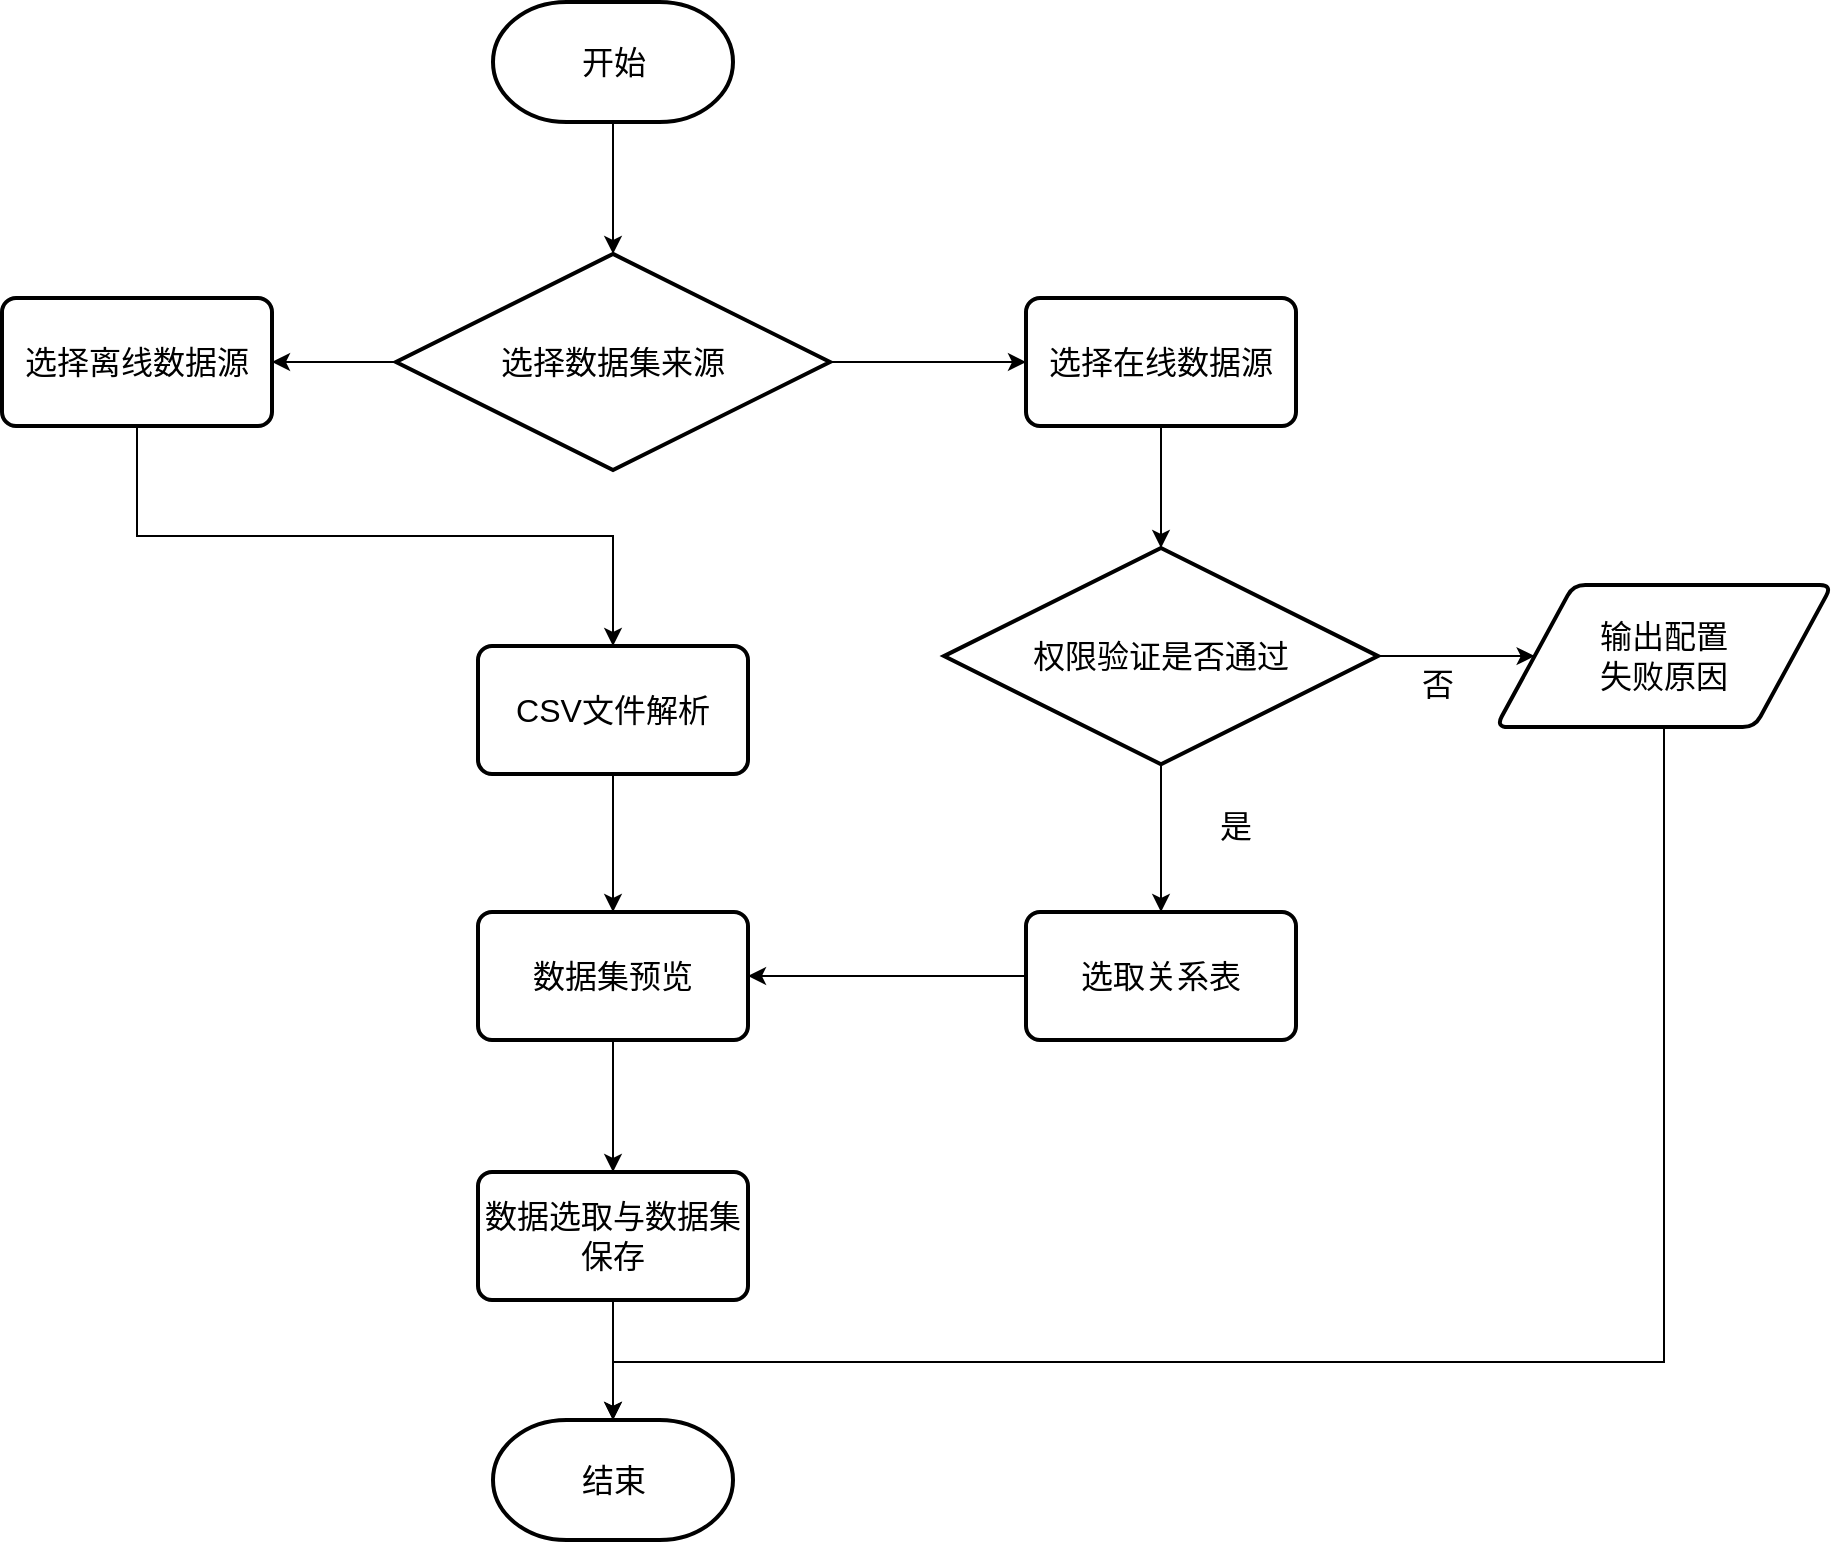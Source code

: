 <mxfile version="23.1.7" type="github">
  <diagram name="第 1 页" id="PYDp_uJGCCNNJGIhthEv">
    <mxGraphModel dx="1337" dy="1176" grid="0" gridSize="10" guides="1" tooltips="1" connect="1" arrows="1" fold="1" page="0" pageScale="1" pageWidth="4681" pageHeight="3300" math="0" shadow="0">
      <root>
        <mxCell id="0" />
        <mxCell id="1" parent="0" />
        <mxCell id="yOQ3cqycjyyumP2pUg9T-34" style="edgeStyle=orthogonalEdgeStyle;rounded=0;orthogonalLoop=1;jettySize=auto;html=1;exitX=0.5;exitY=1;exitDx=0;exitDy=0;exitPerimeter=0;" edge="1" parent="1" source="yOQ3cqycjyyumP2pUg9T-2" target="yOQ3cqycjyyumP2pUg9T-32">
          <mxGeometry relative="1" as="geometry" />
        </mxCell>
        <mxCell id="yOQ3cqycjyyumP2pUg9T-2" value="&lt;font style=&quot;font-size: 16px;&quot;&gt;开始&lt;/font&gt;" style="strokeWidth=2;html=1;shape=mxgraph.flowchart.terminator;whiteSpace=wrap;" vertex="1" parent="1">
          <mxGeometry x="379.5" y="-2" width="120" height="60" as="geometry" />
        </mxCell>
        <mxCell id="yOQ3cqycjyyumP2pUg9T-40" style="edgeStyle=orthogonalEdgeStyle;rounded=0;orthogonalLoop=1;jettySize=auto;html=1;exitX=1;exitY=0.5;exitDx=0;exitDy=0;exitPerimeter=0;entryX=0;entryY=0.5;entryDx=0;entryDy=0;" edge="1" parent="1" source="yOQ3cqycjyyumP2pUg9T-6" target="yOQ3cqycjyyumP2pUg9T-12">
          <mxGeometry relative="1" as="geometry" />
        </mxCell>
        <mxCell id="yOQ3cqycjyyumP2pUg9T-47" style="edgeStyle=orthogonalEdgeStyle;rounded=0;orthogonalLoop=1;jettySize=auto;html=1;exitX=0.5;exitY=1;exitDx=0;exitDy=0;exitPerimeter=0;entryX=0.5;entryY=0;entryDx=0;entryDy=0;" edge="1" parent="1" source="yOQ3cqycjyyumP2pUg9T-6" target="yOQ3cqycjyyumP2pUg9T-42">
          <mxGeometry relative="1" as="geometry" />
        </mxCell>
        <mxCell id="yOQ3cqycjyyumP2pUg9T-6" value="&lt;span style=&quot;font-size: 16px;&quot;&gt;权限验证是否通过&lt;/span&gt;" style="strokeWidth=2;html=1;shape=mxgraph.flowchart.decision;whiteSpace=wrap;" vertex="1" parent="1">
          <mxGeometry x="605" y="271" width="217" height="108.12" as="geometry" />
        </mxCell>
        <mxCell id="yOQ3cqycjyyumP2pUg9T-7" value="&lt;font style=&quot;font-size: 16px;&quot;&gt;结束&lt;/font&gt;" style="strokeWidth=2;html=1;shape=mxgraph.flowchart.terminator;whiteSpace=wrap;" vertex="1" parent="1">
          <mxGeometry x="379.5" y="707" width="120" height="60" as="geometry" />
        </mxCell>
        <mxCell id="yOQ3cqycjyyumP2pUg9T-45" style="edgeStyle=orthogonalEdgeStyle;rounded=0;orthogonalLoop=1;jettySize=auto;html=1;exitX=0.5;exitY=1;exitDx=0;exitDy=0;" edge="1" parent="1" source="yOQ3cqycjyyumP2pUg9T-8" target="yOQ3cqycjyyumP2pUg9T-44">
          <mxGeometry relative="1" as="geometry" />
        </mxCell>
        <mxCell id="yOQ3cqycjyyumP2pUg9T-8" value="&lt;font style=&quot;font-size: 16px;&quot;&gt;选择离线数据源&lt;/font&gt;" style="rounded=1;whiteSpace=wrap;html=1;absoluteArcSize=1;arcSize=14;strokeWidth=2;" vertex="1" parent="1">
          <mxGeometry x="134" y="146" width="135" height="64" as="geometry" />
        </mxCell>
        <mxCell id="yOQ3cqycjyyumP2pUg9T-12" value="&lt;font style=&quot;font-size: 16px;&quot;&gt;输出配置&lt;br&gt;失败原因&lt;/font&gt;" style="shape=parallelogram;html=1;strokeWidth=2;perimeter=parallelogramPerimeter;whiteSpace=wrap;rounded=1;arcSize=12;size=0.23;" vertex="1" parent="1">
          <mxGeometry x="881" y="289.56" width="168" height="71" as="geometry" />
        </mxCell>
        <mxCell id="yOQ3cqycjyyumP2pUg9T-36" style="edgeStyle=orthogonalEdgeStyle;rounded=0;orthogonalLoop=1;jettySize=auto;html=1;exitX=1;exitY=0.5;exitDx=0;exitDy=0;exitPerimeter=0;entryX=0;entryY=0.5;entryDx=0;entryDy=0;" edge="1" parent="1" source="yOQ3cqycjyyumP2pUg9T-32" target="yOQ3cqycjyyumP2pUg9T-35">
          <mxGeometry relative="1" as="geometry" />
        </mxCell>
        <mxCell id="yOQ3cqycjyyumP2pUg9T-37" style="edgeStyle=orthogonalEdgeStyle;rounded=0;orthogonalLoop=1;jettySize=auto;html=1;exitX=0;exitY=0.5;exitDx=0;exitDy=0;exitPerimeter=0;" edge="1" parent="1" source="yOQ3cqycjyyumP2pUg9T-32" target="yOQ3cqycjyyumP2pUg9T-8">
          <mxGeometry relative="1" as="geometry" />
        </mxCell>
        <mxCell id="yOQ3cqycjyyumP2pUg9T-32" value="&lt;span style=&quot;font-size: 16px;&quot;&gt;选择数据集来源&lt;/span&gt;" style="strokeWidth=2;html=1;shape=mxgraph.flowchart.decision;whiteSpace=wrap;" vertex="1" parent="1">
          <mxGeometry x="331" y="123.94" width="217" height="108.12" as="geometry" />
        </mxCell>
        <mxCell id="yOQ3cqycjyyumP2pUg9T-35" value="&lt;font style=&quot;font-size: 16px;&quot;&gt;选择在线数据源&lt;/font&gt;" style="rounded=1;whiteSpace=wrap;html=1;absoluteArcSize=1;arcSize=14;strokeWidth=2;" vertex="1" parent="1">
          <mxGeometry x="646" y="146" width="135" height="64" as="geometry" />
        </mxCell>
        <mxCell id="yOQ3cqycjyyumP2pUg9T-38" style="edgeStyle=orthogonalEdgeStyle;rounded=0;orthogonalLoop=1;jettySize=auto;html=1;exitX=0.5;exitY=1;exitDx=0;exitDy=0;entryX=0.5;entryY=0;entryDx=0;entryDy=0;entryPerimeter=0;" edge="1" parent="1" source="yOQ3cqycjyyumP2pUg9T-35" target="yOQ3cqycjyyumP2pUg9T-6">
          <mxGeometry relative="1" as="geometry" />
        </mxCell>
        <mxCell id="yOQ3cqycjyyumP2pUg9T-41" value="&lt;font style=&quot;font-size: 16px;&quot;&gt;否&lt;/font&gt;" style="text;html=1;align=center;verticalAlign=middle;whiteSpace=wrap;rounded=0;" vertex="1" parent="1">
          <mxGeometry x="822" y="324" width="60" height="30" as="geometry" />
        </mxCell>
        <mxCell id="yOQ3cqycjyyumP2pUg9T-50" style="edgeStyle=orthogonalEdgeStyle;rounded=0;orthogonalLoop=1;jettySize=auto;html=1;exitX=0;exitY=0.5;exitDx=0;exitDy=0;" edge="1" parent="1" source="yOQ3cqycjyyumP2pUg9T-42" target="yOQ3cqycjyyumP2pUg9T-48">
          <mxGeometry relative="1" as="geometry" />
        </mxCell>
        <mxCell id="yOQ3cqycjyyumP2pUg9T-42" value="&lt;span style=&quot;font-size: 16px;&quot;&gt;选取关系表&lt;/span&gt;" style="rounded=1;whiteSpace=wrap;html=1;absoluteArcSize=1;arcSize=14;strokeWidth=2;" vertex="1" parent="1">
          <mxGeometry x="646" y="453" width="135" height="64" as="geometry" />
        </mxCell>
        <mxCell id="yOQ3cqycjyyumP2pUg9T-49" style="edgeStyle=orthogonalEdgeStyle;rounded=0;orthogonalLoop=1;jettySize=auto;html=1;exitX=0.5;exitY=1;exitDx=0;exitDy=0;entryX=0.5;entryY=0;entryDx=0;entryDy=0;" edge="1" parent="1" source="yOQ3cqycjyyumP2pUg9T-44" target="yOQ3cqycjyyumP2pUg9T-48">
          <mxGeometry relative="1" as="geometry" />
        </mxCell>
        <mxCell id="yOQ3cqycjyyumP2pUg9T-44" value="&lt;span style=&quot;font-size: 16px;&quot;&gt;CSV文件解析&lt;/span&gt;" style="rounded=1;whiteSpace=wrap;html=1;absoluteArcSize=1;arcSize=14;strokeWidth=2;" vertex="1" parent="1">
          <mxGeometry x="372" y="320" width="135" height="64" as="geometry" />
        </mxCell>
        <mxCell id="yOQ3cqycjyyumP2pUg9T-53" style="edgeStyle=orthogonalEdgeStyle;rounded=0;orthogonalLoop=1;jettySize=auto;html=1;exitX=0.5;exitY=1;exitDx=0;exitDy=0;" edge="1" parent="1" source="yOQ3cqycjyyumP2pUg9T-48" target="yOQ3cqycjyyumP2pUg9T-52">
          <mxGeometry relative="1" as="geometry" />
        </mxCell>
        <mxCell id="yOQ3cqycjyyumP2pUg9T-48" value="&lt;span style=&quot;font-size: 16px;&quot;&gt;数据集预览&lt;/span&gt;" style="rounded=1;whiteSpace=wrap;html=1;absoluteArcSize=1;arcSize=14;strokeWidth=2;" vertex="1" parent="1">
          <mxGeometry x="372" y="453" width="135" height="64" as="geometry" />
        </mxCell>
        <mxCell id="yOQ3cqycjyyumP2pUg9T-51" value="&lt;font style=&quot;font-size: 16px;&quot;&gt;是&lt;/font&gt;" style="text;html=1;align=center;verticalAlign=middle;whiteSpace=wrap;rounded=0;" vertex="1" parent="1">
          <mxGeometry x="721" y="395" width="60" height="30" as="geometry" />
        </mxCell>
        <mxCell id="yOQ3cqycjyyumP2pUg9T-54" style="edgeStyle=orthogonalEdgeStyle;rounded=0;orthogonalLoop=1;jettySize=auto;html=1;exitX=0.5;exitY=1;exitDx=0;exitDy=0;" edge="1" parent="1" source="yOQ3cqycjyyumP2pUg9T-52" target="yOQ3cqycjyyumP2pUg9T-7">
          <mxGeometry relative="1" as="geometry" />
        </mxCell>
        <mxCell id="yOQ3cqycjyyumP2pUg9T-52" value="&lt;span style=&quot;font-size: 16px;&quot;&gt;数据选取与数据集保存&lt;/span&gt;" style="rounded=1;whiteSpace=wrap;html=1;absoluteArcSize=1;arcSize=14;strokeWidth=2;" vertex="1" parent="1">
          <mxGeometry x="372" y="583" width="135" height="64" as="geometry" />
        </mxCell>
        <mxCell id="yOQ3cqycjyyumP2pUg9T-56" style="edgeStyle=orthogonalEdgeStyle;rounded=0;orthogonalLoop=1;jettySize=auto;html=1;exitX=0.5;exitY=1;exitDx=0;exitDy=0;entryX=0.5;entryY=0;entryDx=0;entryDy=0;entryPerimeter=0;" edge="1" parent="1" source="yOQ3cqycjyyumP2pUg9T-12" target="yOQ3cqycjyyumP2pUg9T-7">
          <mxGeometry relative="1" as="geometry">
            <Array as="points">
              <mxPoint x="965" y="678" />
              <mxPoint x="439" y="678" />
            </Array>
          </mxGeometry>
        </mxCell>
      </root>
    </mxGraphModel>
  </diagram>
</mxfile>
